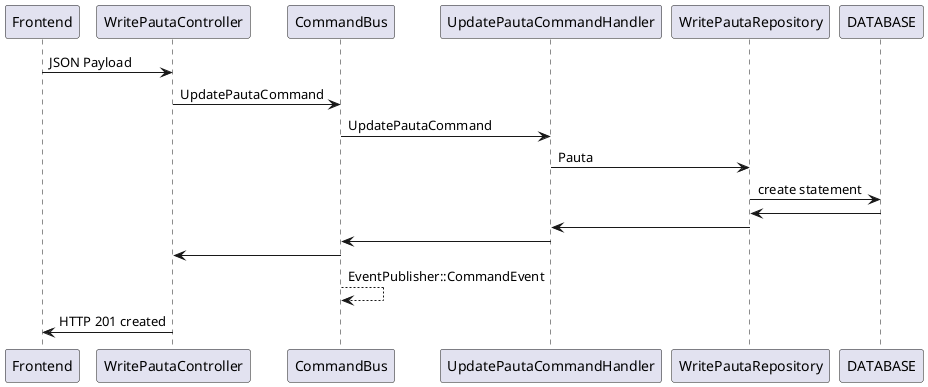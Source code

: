 @startuml
Frontend -> WritePautaController: JSON Payload
WritePautaController -> CommandBus: UpdatePautaCommand
CommandBus -> UpdatePautaCommandHandler: UpdatePautaCommand
UpdatePautaCommandHandler -> WritePautaRepository: Pauta
WritePautaRepository -> DATABASE: create statement
DATABASE -> WritePautaRepository
WritePautaRepository -> UpdatePautaCommandHandler
UpdatePautaCommandHandler -> CommandBus
CommandBus -> WritePautaController
CommandBus --> CommandBus: EventPublisher::CommandEvent
WritePautaController -> Frontend: HTTP 201 created
@enduml